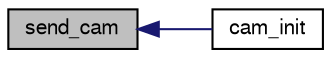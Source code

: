 digraph "send_cam"
{
  edge [fontname="FreeSans",fontsize="10",labelfontname="FreeSans",labelfontsize="10"];
  node [fontname="FreeSans",fontsize="10",shape=record];
  rankdir="LR";
  Node1 [label="send_cam",height=0.2,width=0.4,color="black", fillcolor="grey75", style="filled", fontcolor="black"];
  Node1 -> Node2 [dir="back",color="midnightblue",fontsize="10",style="solid",fontname="FreeSans"];
  Node2 [label="cam_init",height=0.2,width=0.4,color="black", fillcolor="white", style="filled",URL="$cam_8h.html#a1d12354dff08edc23a4890724f1bb8fc"];
}
